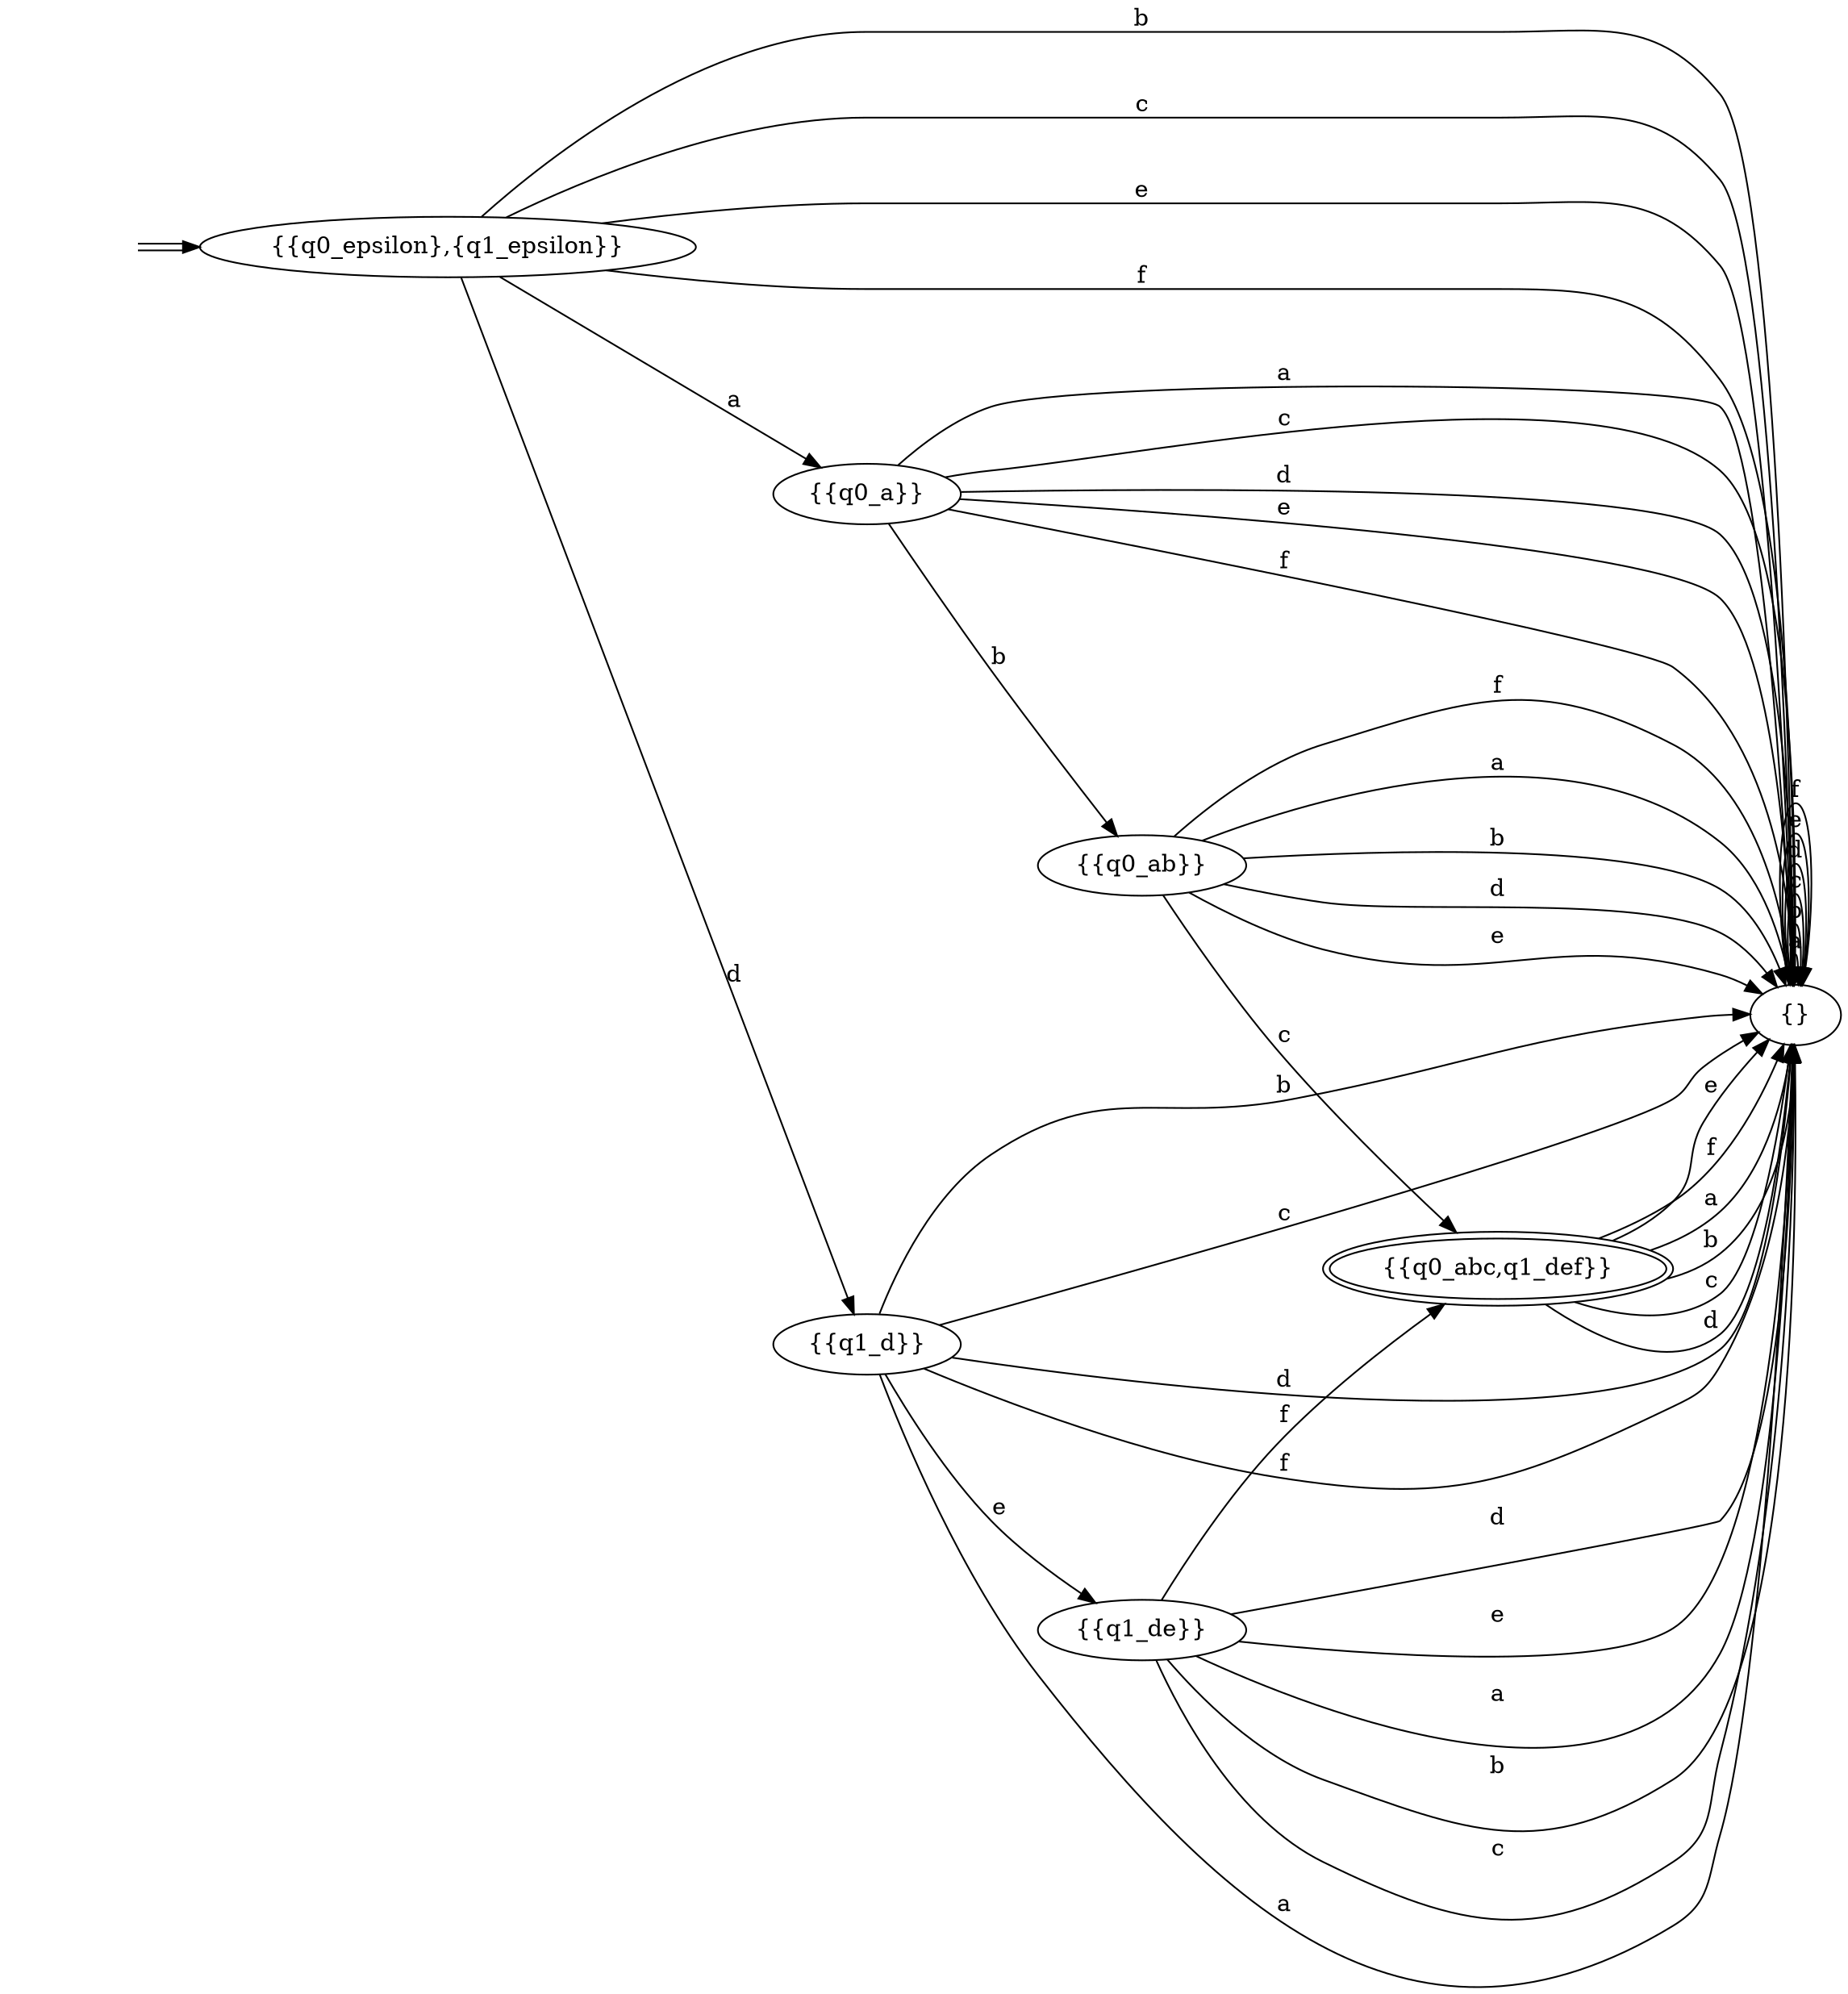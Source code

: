 digraph Automaton { 
  rankdir = LR
  0 [label="{{q0_epsilon},{q1_epsilon}}"];  1 [label="{{q0_a}}"];  2 [label="{}"];  3 [label="{{q1_d}}"];  4 [label="{{q1_de}}"];  5 [label="{{q0_abc,q1_def}}",peripheries=2];  6 [label="{{q0_ab}}"];  start0 [style=invis]
  start0 -> 0[color="black:white:black"]
  0 -> 1 [label = "a" ]
  0 -> 2 [label = "b" ]
  0 -> 2 [label = "c" ]
  0 -> 3 [label = "d" ]
  0 -> 2 [label = "e" ]
  0 -> 2 [label = "f" ]
  1 -> 2 [label = "a" ]
  1 -> 6 [label = "b" ]
  1 -> 2 [label = "c" ]
  1 -> 2 [label = "d" ]
  1 -> 2 [label = "e" ]
  1 -> 2 [label = "f" ]
  2 -> 2 [label = "a" ]
  2 -> 2 [label = "b" ]
  2 -> 2 [label = "c" ]
  2 -> 2 [label = "d" ]
  2 -> 2 [label = "e" ]
  2 -> 2 [label = "f" ]
  3 -> 2 [label = "a" ]
  3 -> 2 [label = "b" ]
  3 -> 2 [label = "c" ]
  3 -> 2 [label = "d" ]
  3 -> 4 [label = "e" ]
  3 -> 2 [label = "f" ]
  4 -> 2 [label = "a" ]
  4 -> 2 [label = "b" ]
  4 -> 2 [label = "c" ]
  4 -> 2 [label = "d" ]
  4 -> 2 [label = "e" ]
  4 -> 5 [label = "f" ]
  5 -> 2 [label = "a" ]
  5 -> 2 [label = "b" ]
  5 -> 2 [label = "c" ]
  5 -> 2 [label = "d" ]
  5 -> 2 [label = "e" ]
  5 -> 2 [label = "f" ]
  6 -> 2 [label = "a" ]
  6 -> 2 [label = "b" ]
  6 -> 5 [label = "c" ]
  6 -> 2 [label = "d" ]
  6 -> 2 [label = "e" ]
  6 -> 2 [label = "f" ]
}

